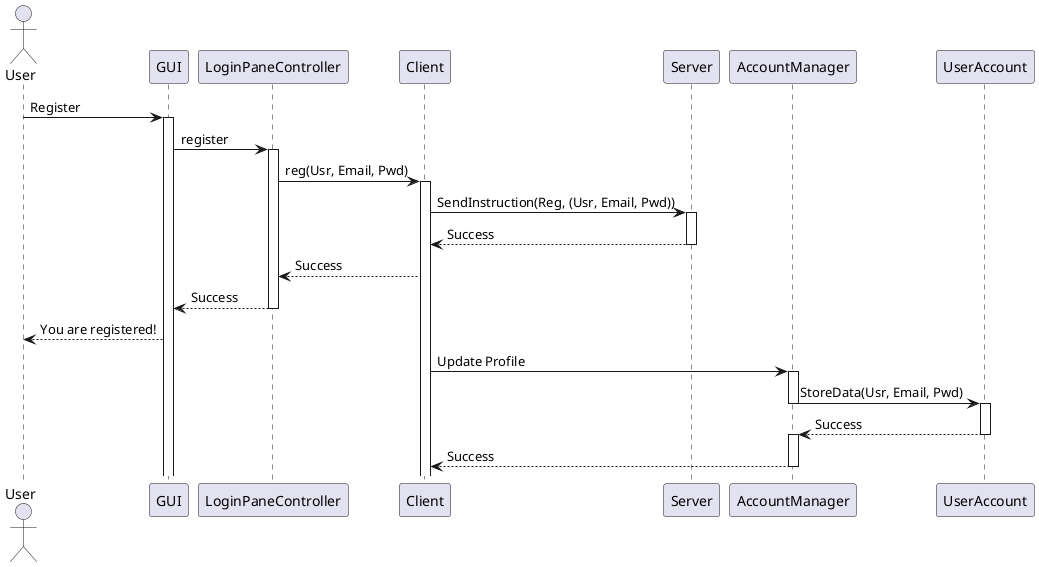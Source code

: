 @startuml

Actor User
User -> GUI : Register
activate GUI
GUI -> LoginPaneController : register
activate LoginPaneController
LoginPaneController -> Client : reg(Usr, Email, Pwd)
activate Client
Client -> Server : SendInstruction(Reg, (Usr, Email, Pwd))
activate Server
Server --> Client : Success
deactivate Server
Client --> LoginPaneController :Success
LoginPaneController --> GUI : Success
deactivate LoginPaneController
GUI --> User :You are registered!
Client -> AccountManager : Update Profile
activate AccountManager
AccountManager -> UserAccount : StoreData(Usr, Email, Pwd)
deactivate AccountManager
activate UserAccount
UserAccount --> AccountManager :Success
deactivate UserAccount
activate AccountManager
AccountManager --> Client :Success
deactivate AccountManager



@enduml